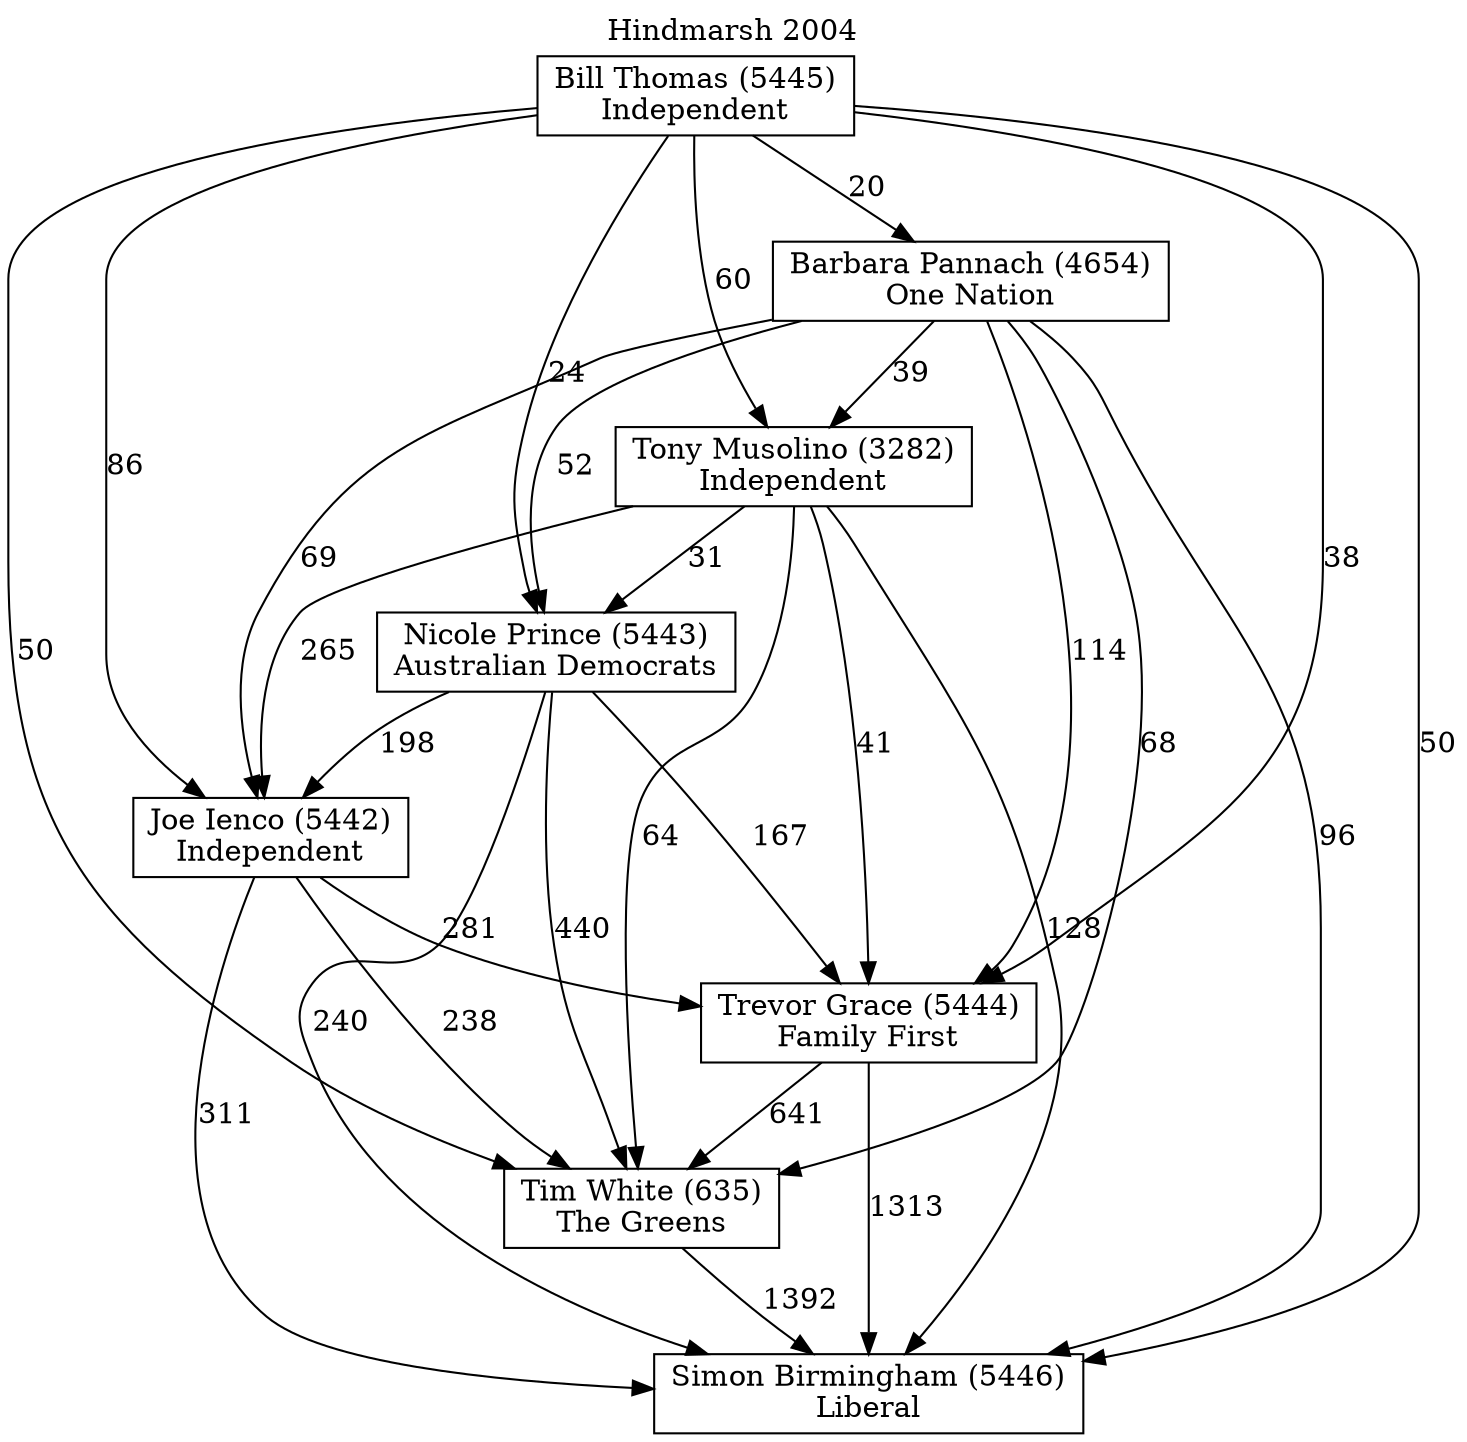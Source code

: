 // House preference flow
digraph "Simon Birmingham (5446)_Hindmarsh_2004" {
	graph [label="Hindmarsh 2004" labelloc=t mclimit=10]
	node [shape=box]
	"Simon Birmingham (5446)" [label="Simon Birmingham (5446)
Liberal"]
	"Tim White (635)" [label="Tim White (635)
The Greens"]
	"Trevor Grace (5444)" [label="Trevor Grace (5444)
Family First"]
	"Joe Ienco (5442)" [label="Joe Ienco (5442)
Independent"]
	"Nicole Prince (5443)" [label="Nicole Prince (5443)
Australian Democrats"]
	"Tony Musolino (3282)" [label="Tony Musolino (3282)
Independent"]
	"Barbara Pannach (4654)" [label="Barbara Pannach (4654)
One Nation"]
	"Bill Thomas (5445)" [label="Bill Thomas (5445)
Independent"]
	"Tim White (635)" -> "Simon Birmingham (5446)" [label=1392]
	"Trevor Grace (5444)" -> "Tim White (635)" [label=641]
	"Joe Ienco (5442)" -> "Trevor Grace (5444)" [label=281]
	"Nicole Prince (5443)" -> "Joe Ienco (5442)" [label=198]
	"Tony Musolino (3282)" -> "Nicole Prince (5443)" [label=31]
	"Barbara Pannach (4654)" -> "Tony Musolino (3282)" [label=39]
	"Bill Thomas (5445)" -> "Barbara Pannach (4654)" [label=20]
	"Trevor Grace (5444)" -> "Simon Birmingham (5446)" [label=1313]
	"Joe Ienco (5442)" -> "Simon Birmingham (5446)" [label=311]
	"Nicole Prince (5443)" -> "Simon Birmingham (5446)" [label=240]
	"Tony Musolino (3282)" -> "Simon Birmingham (5446)" [label=128]
	"Barbara Pannach (4654)" -> "Simon Birmingham (5446)" [label=96]
	"Bill Thomas (5445)" -> "Simon Birmingham (5446)" [label=50]
	"Bill Thomas (5445)" -> "Tony Musolino (3282)" [label=60]
	"Barbara Pannach (4654)" -> "Nicole Prince (5443)" [label=52]
	"Bill Thomas (5445)" -> "Nicole Prince (5443)" [label=24]
	"Tony Musolino (3282)" -> "Joe Ienco (5442)" [label=265]
	"Barbara Pannach (4654)" -> "Joe Ienco (5442)" [label=69]
	"Bill Thomas (5445)" -> "Joe Ienco (5442)" [label=86]
	"Nicole Prince (5443)" -> "Trevor Grace (5444)" [label=167]
	"Tony Musolino (3282)" -> "Trevor Grace (5444)" [label=41]
	"Barbara Pannach (4654)" -> "Trevor Grace (5444)" [label=114]
	"Bill Thomas (5445)" -> "Trevor Grace (5444)" [label=38]
	"Joe Ienco (5442)" -> "Tim White (635)" [label=238]
	"Nicole Prince (5443)" -> "Tim White (635)" [label=440]
	"Tony Musolino (3282)" -> "Tim White (635)" [label=64]
	"Barbara Pannach (4654)" -> "Tim White (635)" [label=68]
	"Bill Thomas (5445)" -> "Tim White (635)" [label=50]
}
